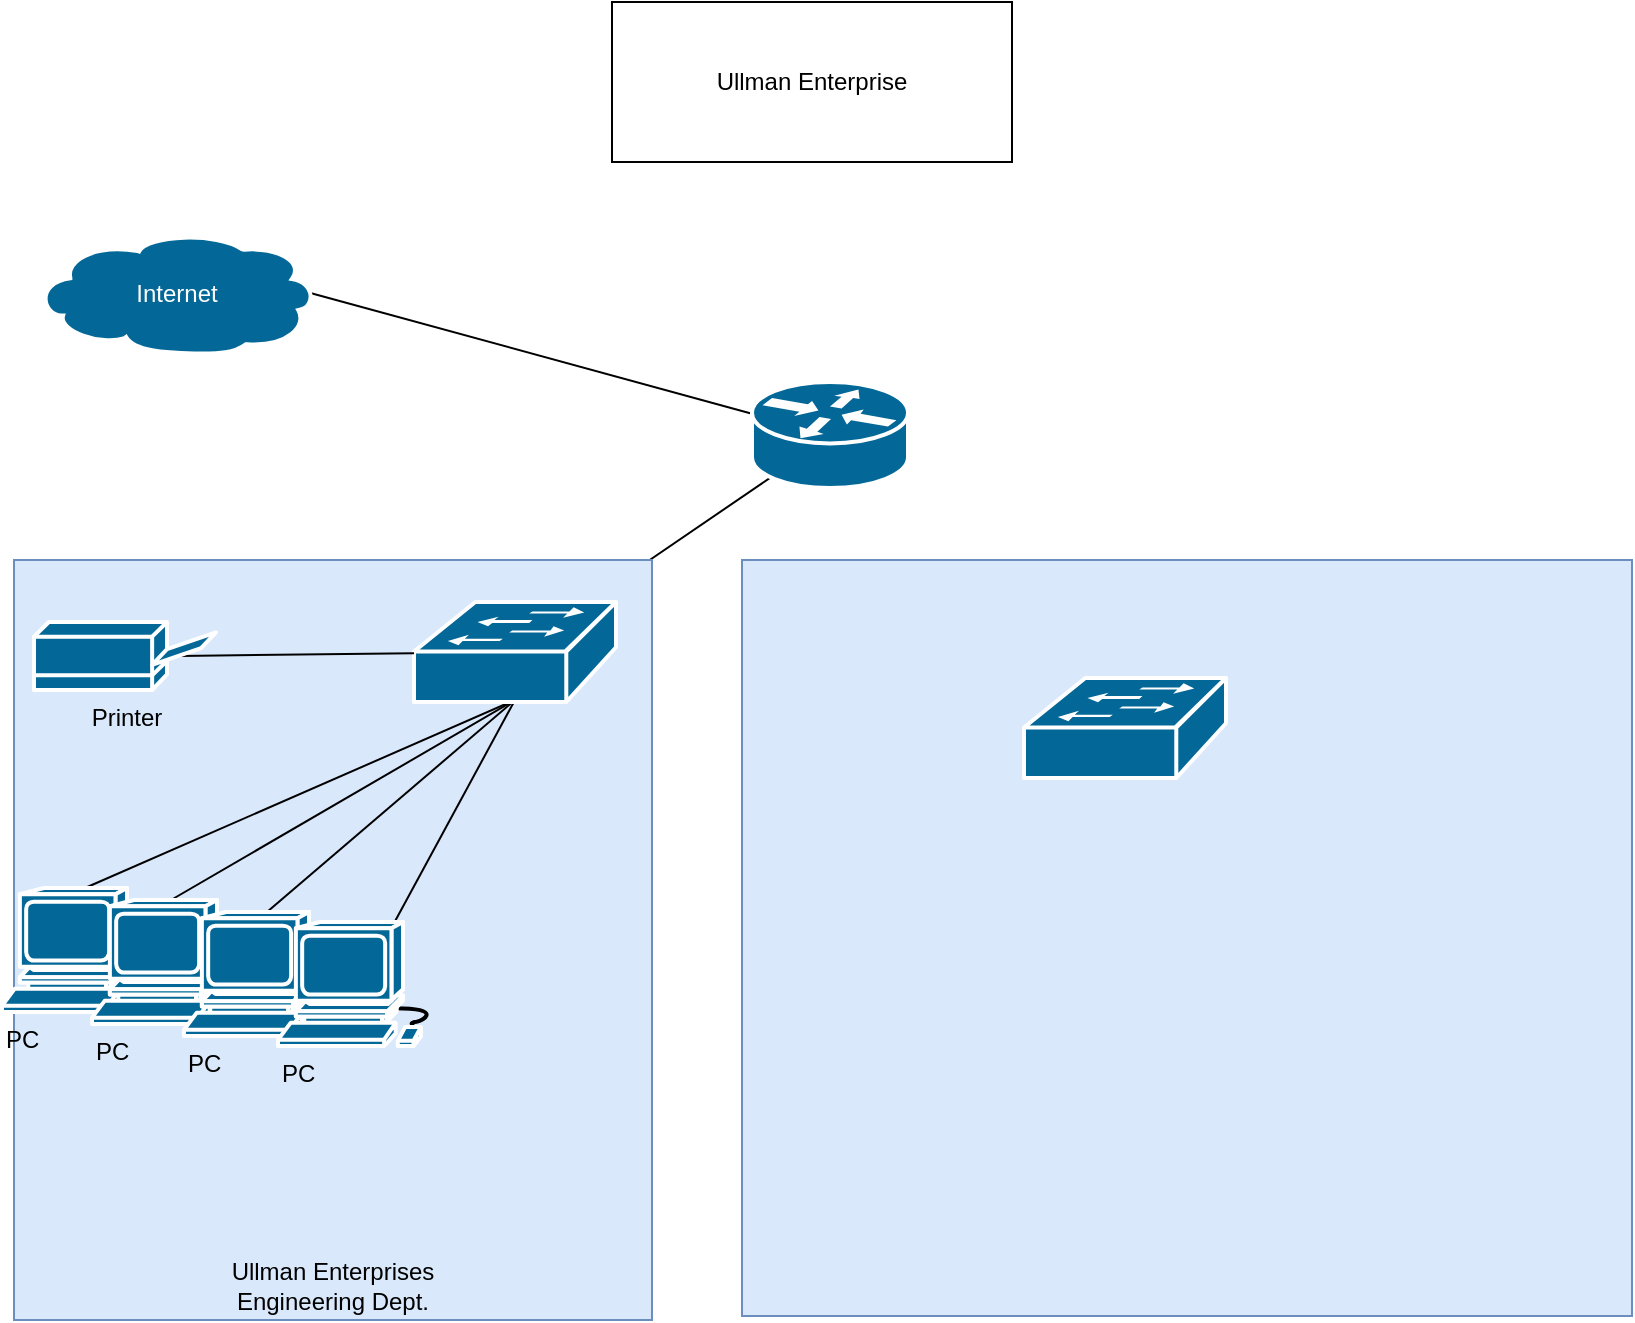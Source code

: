 <mxfile version="21.7.4" type="github">
  <diagram name="Page-1" id="J-reg7bOBgS-nL2o46BV">
    <mxGraphModel dx="1489" dy="504" grid="0" gridSize="10" guides="1" tooltips="1" connect="1" arrows="0" fold="1" page="1" pageScale="1" pageWidth="850" pageHeight="1100" math="0" shadow="0">
      <root>
        <mxCell id="0" />
        <mxCell id="1" parent="0" />
        <mxCell id="cWWOJXq3wTgW33ggFWEq-23" style="rounded=0;orthogonalLoop=1;jettySize=auto;html=1;exitX=0.98;exitY=0.5;exitDx=0;exitDy=0;exitPerimeter=0;endArrow=none;endFill=0;" edge="1" parent="1" source="cWWOJXq3wTgW33ggFWEq-1" target="cWWOJXq3wTgW33ggFWEq-2">
          <mxGeometry relative="1" as="geometry" />
        </mxCell>
        <mxCell id="cWWOJXq3wTgW33ggFWEq-1" value="Internet" style="shape=mxgraph.cisco.storage.cloud;sketch=0;html=1;pointerEvents=1;dashed=0;fillColor=#036897;strokeColor=#ffffff;strokeWidth=2;verticalLabelPosition=middle;verticalAlign=middle;align=center;outlineConnect=0;labelPosition=center;fontColor=#FFFFFF;" vertex="1" parent="1">
          <mxGeometry x="11" y="115" width="141" height="61" as="geometry" />
        </mxCell>
        <mxCell id="cWWOJXq3wTgW33ggFWEq-24" style="rounded=0;orthogonalLoop=1;jettySize=auto;html=1;exitX=0.12;exitY=0.9;exitDx=0;exitDy=0;exitPerimeter=0;endArrow=none;endFill=0;" edge="1" parent="1" source="cWWOJXq3wTgW33ggFWEq-2" target="cWWOJXq3wTgW33ggFWEq-5">
          <mxGeometry relative="1" as="geometry" />
        </mxCell>
        <mxCell id="cWWOJXq3wTgW33ggFWEq-2" value="" style="shape=mxgraph.cisco.routers.router;sketch=0;html=1;pointerEvents=1;dashed=0;fillColor=#036897;strokeColor=#ffffff;strokeWidth=2;verticalLabelPosition=bottom;verticalAlign=top;align=center;outlineConnect=0;" vertex="1" parent="1">
          <mxGeometry x="370" y="190" width="78" height="53" as="geometry" />
        </mxCell>
        <mxCell id="cWWOJXq3wTgW33ggFWEq-31" value="Ullman Enterprises&lt;br&gt;Engineering Dept." style="rounded=0;whiteSpace=wrap;html=1;fillColor=#dae8fc;strokeColor=#6c8ebf;spacingTop=345;perimeterSpacing=1;" vertex="1" parent="1">
          <mxGeometry x="1" y="279" width="319" height="380" as="geometry" />
        </mxCell>
        <mxCell id="cWWOJXq3wTgW33ggFWEq-33" style="rounded=0;orthogonalLoop=1;jettySize=auto;html=1;exitX=0.5;exitY=0.98;exitDx=0;exitDy=0;exitPerimeter=0;endArrow=none;endFill=0;" edge="1" parent="1" source="cWWOJXq3wTgW33ggFWEq-5" target="cWWOJXq3wTgW33ggFWEq-9">
          <mxGeometry relative="1" as="geometry" />
        </mxCell>
        <mxCell id="cWWOJXq3wTgW33ggFWEq-36" style="rounded=0;orthogonalLoop=1;jettySize=auto;html=1;exitX=0.5;exitY=0.98;exitDx=0;exitDy=0;exitPerimeter=0;entryX=0.5;entryY=0;entryDx=0;entryDy=0;entryPerimeter=0;endArrow=none;endFill=0;" edge="1" parent="1" source="cWWOJXq3wTgW33ggFWEq-5" target="cWWOJXq3wTgW33ggFWEq-9">
          <mxGeometry relative="1" as="geometry" />
        </mxCell>
        <mxCell id="cWWOJXq3wTgW33ggFWEq-37" style="rounded=0;orthogonalLoop=1;jettySize=auto;html=1;exitX=0.5;exitY=0.98;exitDx=0;exitDy=0;exitPerimeter=0;endArrow=none;endFill=0;entryX=0.5;entryY=0;entryDx=0;entryDy=0;entryPerimeter=0;" edge="1" parent="1" source="cWWOJXq3wTgW33ggFWEq-5" target="cWWOJXq3wTgW33ggFWEq-27">
          <mxGeometry relative="1" as="geometry" />
        </mxCell>
        <mxCell id="cWWOJXq3wTgW33ggFWEq-38" style="rounded=0;orthogonalLoop=1;jettySize=auto;html=1;exitX=0.5;exitY=0.98;exitDx=0;exitDy=0;exitPerimeter=0;endArrow=none;endFill=0;" edge="1" parent="1" source="cWWOJXq3wTgW33ggFWEq-5" target="cWWOJXq3wTgW33ggFWEq-32">
          <mxGeometry relative="1" as="geometry" />
        </mxCell>
        <mxCell id="cWWOJXq3wTgW33ggFWEq-5" value="" style="shape=mxgraph.cisco.switches.workgroup_switch;sketch=0;html=1;pointerEvents=1;dashed=0;fillColor=#036897;strokeColor=#ffffff;strokeWidth=2;verticalLabelPosition=bottom;verticalAlign=top;align=center;outlineConnect=0;" vertex="1" parent="1">
          <mxGeometry x="201" y="300" width="101" height="50" as="geometry" />
        </mxCell>
        <mxCell id="cWWOJXq3wTgW33ggFWEq-6" value="Ullman Enterprise" style="rounded=0;whiteSpace=wrap;html=1;" vertex="1" parent="1">
          <mxGeometry x="300" width="200" height="80" as="geometry" />
        </mxCell>
        <mxCell id="cWWOJXq3wTgW33ggFWEq-34" style="rounded=0;orthogonalLoop=1;jettySize=auto;html=1;exitX=0.8;exitY=0.5;exitDx=0;exitDy=0;exitPerimeter=0;endArrow=none;endFill=0;" edge="1" parent="1" source="cWWOJXq3wTgW33ggFWEq-7" target="cWWOJXq3wTgW33ggFWEq-5">
          <mxGeometry relative="1" as="geometry" />
        </mxCell>
        <mxCell id="cWWOJXq3wTgW33ggFWEq-7" value="Printer" style="shape=mxgraph.cisco.computers_and_peripherals.printer;html=1;pointerEvents=1;dashed=0;fillColor=#036897;strokeColor=#ffffff;strokeWidth=2;verticalLabelPosition=bottom;verticalAlign=top;align=center;outlineConnect=0;" vertex="1" parent="1">
          <mxGeometry x="11" y="310" width="91" height="34" as="geometry" />
        </mxCell>
        <mxCell id="cWWOJXq3wTgW33ggFWEq-9" value="PC" style="shape=mxgraph.cisco.computers_and_peripherals.workstation;sketch=0;html=1;pointerEvents=1;dashed=0;fillColor=#036897;strokeColor=#ffffff;strokeWidth=2;verticalLabelPosition=bottom;verticalAlign=top;align=left;outlineConnect=0;" vertex="1" parent="1">
          <mxGeometry x="-5" y="443" width="83" height="62" as="geometry" />
        </mxCell>
        <mxCell id="cWWOJXq3wTgW33ggFWEq-26" value="PC" style="shape=mxgraph.cisco.computers_and_peripherals.workstation;sketch=0;html=1;pointerEvents=1;dashed=0;fillColor=#036897;strokeColor=#ffffff;strokeWidth=2;verticalLabelPosition=bottom;verticalAlign=top;align=left;outlineConnect=0;" vertex="1" parent="1">
          <mxGeometry x="40" y="449" width="83" height="62" as="geometry" />
        </mxCell>
        <mxCell id="cWWOJXq3wTgW33ggFWEq-27" value="PC" style="shape=mxgraph.cisco.computers_and_peripherals.workstation;sketch=0;html=1;pointerEvents=1;dashed=0;fillColor=#036897;strokeColor=#ffffff;strokeWidth=2;verticalLabelPosition=bottom;verticalAlign=top;align=left;outlineConnect=0;" vertex="1" parent="1">
          <mxGeometry x="86" y="455" width="83" height="62" as="geometry" />
        </mxCell>
        <mxCell id="cWWOJXq3wTgW33ggFWEq-32" value="PC" style="shape=mxgraph.cisco.computers_and_peripherals.workstation;sketch=0;html=1;pointerEvents=1;dashed=0;fillColor=#036897;strokeColor=#ffffff;strokeWidth=2;verticalLabelPosition=bottom;verticalAlign=top;align=left;outlineConnect=0;" vertex="1" parent="1">
          <mxGeometry x="133" y="460" width="83" height="62" as="geometry" />
        </mxCell>
        <mxCell id="cWWOJXq3wTgW33ggFWEq-39" value="" style="rounded=0;whiteSpace=wrap;html=1;fillColor=#dae8fc;strokeColor=#6c8ebf;" vertex="1" parent="1">
          <mxGeometry x="365" y="279" width="445" height="378" as="geometry" />
        </mxCell>
        <mxCell id="cWWOJXq3wTgW33ggFWEq-40" value="" style="shape=mxgraph.cisco.switches.workgroup_switch;sketch=0;html=1;pointerEvents=1;dashed=0;fillColor=#036897;strokeColor=#ffffff;strokeWidth=2;verticalLabelPosition=bottom;verticalAlign=top;align=center;outlineConnect=0;" vertex="1" parent="1">
          <mxGeometry x="506" y="338" width="101" height="50" as="geometry" />
        </mxCell>
      </root>
    </mxGraphModel>
  </diagram>
</mxfile>
